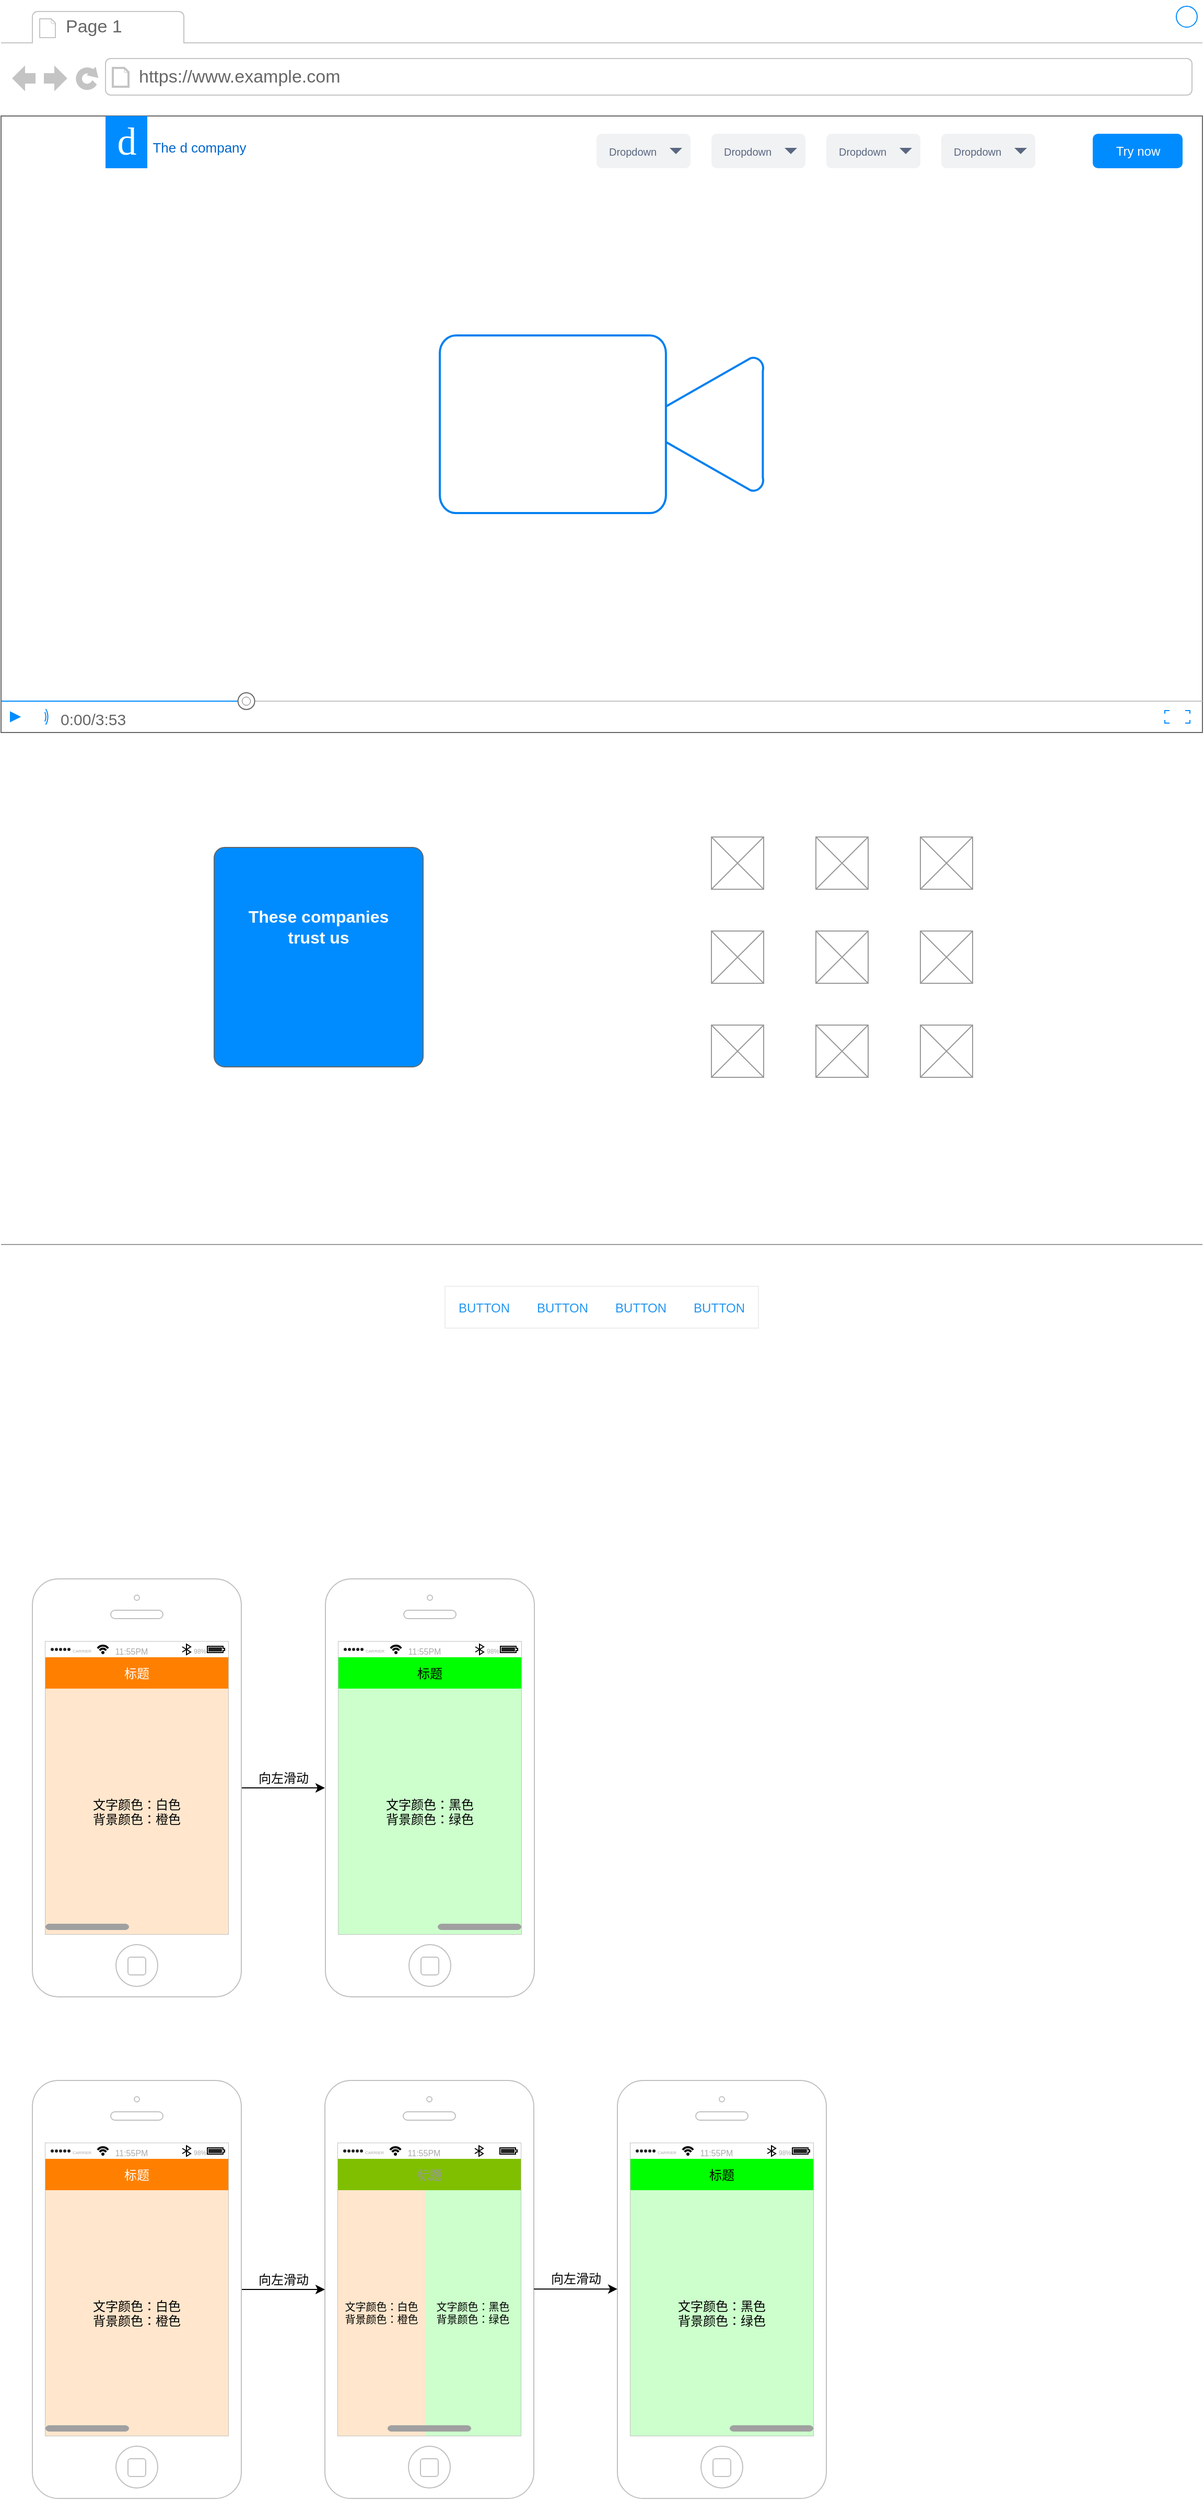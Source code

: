 <mxfile version="13.6.4" type="github">
  <diagram id="piDafpqhtRUU5qUU-vj8" name="Page-1">
    <mxGraphModel dx="655" dy="428" grid="1" gridSize="10" guides="1" tooltips="1" connect="1" arrows="1" fold="1" page="1" pageScale="1" pageWidth="827" pageHeight="1169" math="0" shadow="0">
      <root>
        <mxCell id="0" />
        <mxCell id="1" parent="0" />
        <mxCell id="IhVeS1cEtLcg3cLhbH99-171" value="" style="html=1;verticalLabelPosition=bottom;labelBackgroundColor=#ffffff;verticalAlign=top;shadow=0;dashed=0;strokeWidth=1;shape=mxgraph.ios7.misc.iphone;strokeColor=#c0c0c0;" vertex="1" parent="1">
          <mxGeometry x="320" y="2000" width="200" height="400" as="geometry" />
        </mxCell>
        <mxCell id="8962rQQDY3VNNf6We3Pp-1" value="" style="strokeWidth=1;shadow=0;dashed=0;align=center;html=1;shape=mxgraph.mockup.containers.browserWindow;rSize=0;strokeColor2=#008cff;strokeColor3=#c4c4c4;mainText=,;recursiveResize=0;strokeColor=#FFFFFF;fontColor=#FFFFFF;" parent="1" vertex="1">
          <mxGeometry x="10" y="10" width="1150" height="1330" as="geometry" />
        </mxCell>
        <mxCell id="8962rQQDY3VNNf6We3Pp-2" value="Page 1" style="strokeWidth=1;shadow=0;dashed=0;align=center;html=1;shape=mxgraph.mockup.containers.anchor;fontSize=17;fontColor=#666666;align=left;" parent="8962rQQDY3VNNf6We3Pp-1" vertex="1">
          <mxGeometry x="60" y="12" width="110" height="26" as="geometry" />
        </mxCell>
        <mxCell id="8962rQQDY3VNNf6We3Pp-3" value="https://www.example.com" style="strokeWidth=1;shadow=0;dashed=0;align=center;html=1;shape=mxgraph.mockup.containers.anchor;rSize=0;fontSize=17;fontColor=#666666;align=left;" parent="8962rQQDY3VNNf6We3Pp-1" vertex="1">
          <mxGeometry x="130" y="60" width="250" height="26" as="geometry" />
        </mxCell>
        <mxCell id="8962rQQDY3VNNf6We3Pp-4" value="" style="verticalLabelPosition=bottom;shadow=0;dashed=0;align=center;html=1;verticalAlign=top;strokeWidth=1;shape=mxgraph.mockup.containers.videoPlayer;strokeColor=#666666;strokeColor2=#008cff;strokeColor3=#c4c4c4;textColor=#666666;fillColor2=#008cff;barHeight=30;barPos=20;" parent="8962rQQDY3VNNf6We3Pp-1" vertex="1">
          <mxGeometry y="110" width="1150" height="590" as="geometry" />
        </mxCell>
        <mxCell id="8962rQQDY3VNNf6We3Pp-6" value="Dropdown" style="rounded=1;fillColor=#F1F2F4;strokeColor=none;html=1;fontColor=#596780;align=left;fontSize=10;spacingLeft=10" parent="8962rQQDY3VNNf6We3Pp-1" vertex="1">
          <mxGeometry x="900" y="127" width="90" height="33" as="geometry" />
        </mxCell>
        <mxCell id="8962rQQDY3VNNf6We3Pp-7" value="" style="shape=triangle;direction=south;fillColor=#596780;strokeColor=none;html=1" parent="8962rQQDY3VNNf6We3Pp-6" vertex="1">
          <mxGeometry x="1" y="0.5" width="12" height="6" relative="1" as="geometry">
            <mxPoint x="-20" y="-3" as="offset" />
          </mxGeometry>
        </mxCell>
        <mxCell id="8962rQQDY3VNNf6We3Pp-8" value="Dropdown" style="rounded=1;fillColor=#F1F2F4;strokeColor=none;html=1;fontColor=#596780;align=left;fontSize=10;spacingLeft=10" parent="8962rQQDY3VNNf6We3Pp-1" vertex="1">
          <mxGeometry x="790" y="127" width="90" height="33" as="geometry" />
        </mxCell>
        <mxCell id="8962rQQDY3VNNf6We3Pp-9" value="" style="shape=triangle;direction=south;fillColor=#596780;strokeColor=none;html=1" parent="8962rQQDY3VNNf6We3Pp-8" vertex="1">
          <mxGeometry x="1" y="0.5" width="12" height="6" relative="1" as="geometry">
            <mxPoint x="-20" y="-3" as="offset" />
          </mxGeometry>
        </mxCell>
        <mxCell id="8962rQQDY3VNNf6We3Pp-10" value="Dropdown" style="rounded=1;fillColor=#F1F2F4;strokeColor=none;html=1;fontColor=#596780;align=left;fontSize=10;spacingLeft=10" parent="8962rQQDY3VNNf6We3Pp-1" vertex="1">
          <mxGeometry x="680" y="127" width="90" height="33" as="geometry" />
        </mxCell>
        <mxCell id="8962rQQDY3VNNf6We3Pp-11" value="" style="shape=triangle;direction=south;fillColor=#596780;strokeColor=none;html=1" parent="8962rQQDY3VNNf6We3Pp-10" vertex="1">
          <mxGeometry x="1" y="0.5" width="12" height="6" relative="1" as="geometry">
            <mxPoint x="-20" y="-3" as="offset" />
          </mxGeometry>
        </mxCell>
        <mxCell id="8962rQQDY3VNNf6We3Pp-12" value="Dropdown" style="rounded=1;fillColor=#F1F2F4;strokeColor=none;html=1;fontColor=#596780;align=left;fontSize=10;spacingLeft=10" parent="8962rQQDY3VNNf6We3Pp-1" vertex="1">
          <mxGeometry x="570" y="127" width="90" height="33" as="geometry" />
        </mxCell>
        <mxCell id="8962rQQDY3VNNf6We3Pp-13" value="" style="shape=triangle;direction=south;fillColor=#596780;strokeColor=none;html=1" parent="8962rQQDY3VNNf6We3Pp-12" vertex="1">
          <mxGeometry x="1" y="0.5" width="12" height="6" relative="1" as="geometry">
            <mxPoint x="-20" y="-3" as="offset" />
          </mxGeometry>
        </mxCell>
        <mxCell id="8962rQQDY3VNNf6We3Pp-14" value="Try now" style="rounded=1;align=center;strokeColor=none;html=1;fontColor=#ffffff;fontSize=12;fillColor=#008CFF;" parent="8962rQQDY3VNNf6We3Pp-1" vertex="1">
          <mxGeometry x="1045" y="127" width="86" height="33" as="geometry" />
        </mxCell>
        <mxCell id="8962rQQDY3VNNf6We3Pp-16" value="The d company" style="text;html=1;strokeColor=none;fillColor=none;align=center;verticalAlign=middle;whiteSpace=wrap;rounded=0;fontSize=13;fontColor=#0066CC;" parent="8962rQQDY3VNNf6We3Pp-1" vertex="1">
          <mxGeometry x="140" y="130" width="100" height="20" as="geometry" />
        </mxCell>
        <mxCell id="8962rQQDY3VNNf6We3Pp-17" value="" style="html=1;verticalLabelPosition=bottom;align=center;labelBackgroundColor=#ffffff;verticalAlign=top;strokeWidth=2;strokeColor=#0080F0;shadow=0;dashed=0;shape=mxgraph.ios7.icons.video_conversation;fontSize=13;fontColor=#0066CC;" parent="8962rQQDY3VNNf6We3Pp-1" vertex="1">
          <mxGeometry x="420" y="320" width="310" height="170" as="geometry" />
        </mxCell>
        <mxCell id="8962rQQDY3VNNf6We3Pp-18" value="" style="verticalLabelPosition=bottom;shadow=0;dashed=0;align=center;html=1;verticalAlign=top;strokeWidth=1;shape=mxgraph.mockup.graphics.simpleIcon;strokeColor=#999999;fontSize=13;fontColor=#0066CC;" parent="8962rQQDY3VNNf6We3Pp-1" vertex="1">
          <mxGeometry x="680" y="800" width="50" height="50" as="geometry" />
        </mxCell>
        <mxCell id="8962rQQDY3VNNf6We3Pp-19" value="" style="verticalLabelPosition=bottom;shadow=0;dashed=0;align=center;html=1;verticalAlign=top;strokeWidth=1;shape=mxgraph.mockup.graphics.simpleIcon;strokeColor=#999999;fontSize=13;fontColor=#0066CC;" parent="8962rQQDY3VNNf6We3Pp-1" vertex="1">
          <mxGeometry x="780" y="800" width="50" height="50" as="geometry" />
        </mxCell>
        <mxCell id="8962rQQDY3VNNf6We3Pp-20" value="" style="verticalLabelPosition=bottom;shadow=0;dashed=0;align=center;html=1;verticalAlign=top;strokeWidth=1;shape=mxgraph.mockup.graphics.simpleIcon;strokeColor=#999999;fontSize=13;fontColor=#0066CC;" parent="8962rQQDY3VNNf6We3Pp-1" vertex="1">
          <mxGeometry x="880" y="800" width="50" height="50" as="geometry" />
        </mxCell>
        <mxCell id="8962rQQDY3VNNf6We3Pp-21" value="" style="verticalLabelPosition=bottom;shadow=0;dashed=0;align=center;html=1;verticalAlign=top;strokeWidth=1;shape=mxgraph.mockup.graphics.simpleIcon;strokeColor=#999999;fontSize=13;fontColor=#0066CC;" parent="8962rQQDY3VNNf6We3Pp-1" vertex="1">
          <mxGeometry x="680" y="890" width="50" height="50" as="geometry" />
        </mxCell>
        <mxCell id="8962rQQDY3VNNf6We3Pp-22" value="" style="verticalLabelPosition=bottom;shadow=0;dashed=0;align=center;html=1;verticalAlign=top;strokeWidth=1;shape=mxgraph.mockup.graphics.simpleIcon;strokeColor=#999999;fontSize=13;fontColor=#0066CC;" parent="8962rQQDY3VNNf6We3Pp-1" vertex="1">
          <mxGeometry x="780" y="890" width="50" height="50" as="geometry" />
        </mxCell>
        <mxCell id="8962rQQDY3VNNf6We3Pp-23" value="" style="verticalLabelPosition=bottom;shadow=0;dashed=0;align=center;html=1;verticalAlign=top;strokeWidth=1;shape=mxgraph.mockup.graphics.simpleIcon;strokeColor=#999999;fontSize=13;fontColor=#0066CC;" parent="8962rQQDY3VNNf6We3Pp-1" vertex="1">
          <mxGeometry x="880" y="890" width="50" height="50" as="geometry" />
        </mxCell>
        <mxCell id="8962rQQDY3VNNf6We3Pp-24" value="" style="verticalLabelPosition=bottom;shadow=0;dashed=0;align=center;html=1;verticalAlign=top;strokeWidth=1;shape=mxgraph.mockup.graphics.simpleIcon;strokeColor=#999999;fontSize=13;fontColor=#0066CC;" parent="8962rQQDY3VNNf6We3Pp-1" vertex="1">
          <mxGeometry x="680" y="980" width="50" height="50" as="geometry" />
        </mxCell>
        <mxCell id="8962rQQDY3VNNf6We3Pp-25" value="" style="verticalLabelPosition=bottom;shadow=0;dashed=0;align=center;html=1;verticalAlign=top;strokeWidth=1;shape=mxgraph.mockup.graphics.simpleIcon;strokeColor=#999999;fontSize=13;fontColor=#0066CC;" parent="8962rQQDY3VNNf6We3Pp-1" vertex="1">
          <mxGeometry x="780" y="980" width="50" height="50" as="geometry" />
        </mxCell>
        <mxCell id="8962rQQDY3VNNf6We3Pp-26" value="" style="verticalLabelPosition=bottom;shadow=0;dashed=0;align=center;html=1;verticalAlign=top;strokeWidth=1;shape=mxgraph.mockup.graphics.simpleIcon;strokeColor=#999999;fontSize=13;fontColor=#0066CC;" parent="8962rQQDY3VNNf6We3Pp-1" vertex="1">
          <mxGeometry x="880" y="980" width="50" height="50" as="geometry" />
        </mxCell>
        <mxCell id="8962rQQDY3VNNf6We3Pp-27" value="" style="strokeWidth=1;shadow=0;dashed=0;align=center;html=1;shape=mxgraph.mockup.buttons.multiButton;fillColor=#008cff;strokeColor=#666666;mainText=;subText=;fontSize=13;fontColor=#0066CC;" parent="8962rQQDY3VNNf6We3Pp-1" vertex="1">
          <mxGeometry x="204" y="810" width="200" height="210" as="geometry" />
        </mxCell>
        <mxCell id="8962rQQDY3VNNf6We3Pp-28" value="These companies&lt;br&gt;trust us" style="strokeWidth=1;shadow=0;dashed=0;align=center;html=1;shape=mxgraph.mockup.anchor;fontSize=16;fontColor=#ffffff;fontStyle=1;whiteSpace=wrap;" parent="8962rQQDY3VNNf6We3Pp-27" vertex="1">
          <mxGeometry y="33.6" width="200" height="84" as="geometry" />
        </mxCell>
        <mxCell id="8962rQQDY3VNNf6We3Pp-29" value="" style="strokeWidth=1;shadow=0;dashed=0;align=center;html=1;shape=mxgraph.mockup.anchor;fontSize=12;fontColor=#ffffff;fontStyle=1;whiteSpace=wrap;" parent="8962rQQDY3VNNf6We3Pp-27" vertex="1">
          <mxGeometry y="126" width="200" height="42" as="geometry" />
        </mxCell>
        <mxCell id="8962rQQDY3VNNf6We3Pp-35" value="" style="verticalLabelPosition=bottom;shadow=0;dashed=0;align=center;html=1;verticalAlign=top;strokeWidth=1;shape=mxgraph.mockup.markup.line;strokeColor=#999999;fillColor=#008CFF;fontSize=13;fontColor=#0066CC;" parent="8962rQQDY3VNNf6We3Pp-1" vertex="1">
          <mxGeometry y="1180" width="1150" height="20" as="geometry" />
        </mxCell>
        <mxCell id="8962rQQDY3VNNf6We3Pp-30" value="" style="shape=rect;fillColor=#ffffff;strokeColor=#eeeeee;shadow=0;fontSize=13;fontColor=#0066CC;" parent="8962rQQDY3VNNf6We3Pp-1" vertex="1">
          <mxGeometry x="425" y="1230" width="300" height="40" as="geometry" />
        </mxCell>
        <mxCell id="8962rQQDY3VNNf6We3Pp-31" value="BUTTON" style="shape=rect;strokeColor=none;fillColor=none;fontSize=12;fontColor=#2196F3;dashed=0;" parent="8962rQQDY3VNNf6We3Pp-30" vertex="1">
          <mxGeometry width="75" height="40" as="geometry" />
        </mxCell>
        <mxCell id="8962rQQDY3VNNf6We3Pp-32" value="BUTTON" style="shape=rect;strokeColor=none;fillColor=none;fontSize=12;fontColor=#2196F3;dashed=0;" parent="8962rQQDY3VNNf6We3Pp-30" vertex="1">
          <mxGeometry x="75" width="75" height="40" as="geometry" />
        </mxCell>
        <mxCell id="8962rQQDY3VNNf6We3Pp-33" value="BUTTON" style="shape=rect;strokeColor=none;fillColor=none;fontSize=12;fontColor=#2196F3;dashed=0;" parent="8962rQQDY3VNNf6We3Pp-30" vertex="1">
          <mxGeometry x="150" width="75" height="40" as="geometry" />
        </mxCell>
        <mxCell id="8962rQQDY3VNNf6We3Pp-34" value="BUTTON" style="shape=rect;strokeColor=none;fillColor=none;fontSize=12;fontColor=#2196F3;dashed=0;" parent="8962rQQDY3VNNf6We3Pp-30" vertex="1">
          <mxGeometry x="225" width="75" height="40" as="geometry" />
        </mxCell>
        <mxCell id="8962rQQDY3VNNf6We3Pp-36" value="" style="shape=image;html=1;verticalAlign=top;verticalLabelPosition=bottom;labelBackgroundColor=#ffffff;imageAspect=0;aspect=fixed;image=https://cdn3.iconfinder.com/data/icons/peelicons-vol-1/50/LinkedIn-128.png;fillColor=#008CFF;fontSize=13;fontColor=#0066CC;" parent="8962rQQDY3VNNf6We3Pp-1" vertex="1">
          <mxGeometry x="870" y="1235" width="30" height="30" as="geometry" />
        </mxCell>
        <mxCell id="8962rQQDY3VNNf6We3Pp-37" value="" style="shape=image;html=1;verticalAlign=top;verticalLabelPosition=bottom;labelBackgroundColor=#ffffff;imageAspect=0;aspect=fixed;image=https://cdn3.iconfinder.com/data/icons/peelicons-vol-1/50/Facebook-128.png;fillColor=#008CFF;fontSize=13;fontColor=#0066CC;" parent="8962rQQDY3VNNf6We3Pp-1" vertex="1">
          <mxGeometry x="920" y="1235" width="30" height="30" as="geometry" />
        </mxCell>
        <mxCell id="8962rQQDY3VNNf6We3Pp-38" value="" style="shape=image;html=1;verticalAlign=top;verticalLabelPosition=bottom;labelBackgroundColor=#ffffff;imageAspect=0;aspect=fixed;image=https://cdn3.iconfinder.com/data/icons/peelicons-vol-1/50/Twitter-128.png;fillColor=#008CFF;fontSize=13;fontColor=#0066CC;" parent="8962rQQDY3VNNf6We3Pp-1" vertex="1">
          <mxGeometry x="970" y="1235" width="30" height="30" as="geometry" />
        </mxCell>
        <mxCell id="seymav8gBYocV3_De4xC-2" value="d" style="text;html=1;align=center;verticalAlign=middle;resizable=0;points=[];autosize=1;fontSize=37;fontFamily=Tahoma;fillColor=#008CFF;fontColor=#FFFFFF;" parent="8962rQQDY3VNNf6We3Pp-1" vertex="1">
          <mxGeometry x="100" y="110" width="40" height="50" as="geometry" />
        </mxCell>
        <mxCell id="IhVeS1cEtLcg3cLhbH99-247" style="edgeStyle=orthogonalEdgeStyle;rounded=0;orthogonalLoop=1;jettySize=auto;html=1;fontSize=10;fontColor=#999999;" edge="1" parent="1" source="IhVeS1cEtLcg3cLhbH99-1">
          <mxGeometry relative="1" as="geometry">
            <mxPoint x="320" y="1720" as="targetPoint" />
          </mxGeometry>
        </mxCell>
        <mxCell id="IhVeS1cEtLcg3cLhbH99-248" value="向左滑动" style="edgeLabel;html=1;align=center;verticalAlign=middle;resizable=0;points=[];fontSize=12;" vertex="1" connectable="0" parent="IhVeS1cEtLcg3cLhbH99-247">
          <mxGeometry x="0.25" y="-1" relative="1" as="geometry">
            <mxPoint x="-10" y="-11" as="offset" />
          </mxGeometry>
        </mxCell>
        <mxCell id="IhVeS1cEtLcg3cLhbH99-1" value="" style="html=1;verticalLabelPosition=bottom;labelBackgroundColor=#ffffff;verticalAlign=top;shadow=0;dashed=0;strokeWidth=1;shape=mxgraph.ios7.misc.iphone;strokeColor=#c0c0c0;" vertex="1" parent="1">
          <mxGeometry x="40" y="1520" width="200" height="400" as="geometry" />
        </mxCell>
        <mxCell id="IhVeS1cEtLcg3cLhbH99-21" value="" style="html=1;strokeWidth=1;shadow=0;dashed=0;shape=mxgraph.ios7ui.appBar;fillColor=#ffffff;gradientColor=none;" vertex="1" parent="1">
          <mxGeometry x="52.5" y="1580" width="175" height="15" as="geometry" />
        </mxCell>
        <mxCell id="IhVeS1cEtLcg3cLhbH99-22" value="CARRIER" style="shape=rect;align=left;fontSize=8;spacingLeft=24;fontSize=4;fontColor=#aaaaaa;strokeColor=none;fillColor=none;spacingTop=4;" vertex="1" parent="IhVeS1cEtLcg3cLhbH99-21">
          <mxGeometry y="0.5" width="50" height="13" relative="1" as="geometry">
            <mxPoint y="-6.5" as="offset" />
          </mxGeometry>
        </mxCell>
        <mxCell id="IhVeS1cEtLcg3cLhbH99-23" value="11:55PM" style="shape=rect;fontSize=8;fontColor=#aaaaaa;strokeColor=none;fillColor=none;spacingTop=4;" vertex="1" parent="IhVeS1cEtLcg3cLhbH99-21">
          <mxGeometry x="0.5" y="0.5" width="50" height="13" relative="1" as="geometry">
            <mxPoint x="-30" y="-6.5" as="offset" />
          </mxGeometry>
        </mxCell>
        <mxCell id="IhVeS1cEtLcg3cLhbH99-24" value="98%" style="shape=rect;align=right;fontSize=8;spacingRight=19;fontSize=6;fontColor=#aaaaaa;strokeColor=none;fillColor=none;spacingTop=4;" vertex="1" parent="IhVeS1cEtLcg3cLhbH99-21">
          <mxGeometry x="1" y="0.5" width="45" height="13" relative="1" as="geometry">
            <mxPoint x="-45" y="-6.5" as="offset" />
          </mxGeometry>
        </mxCell>
        <mxCell id="IhVeS1cEtLcg3cLhbH99-25" value="标题" style="shape=rect;strokeColor=none;fillColor=#FF8000;fontColor=#FFFFFF;" vertex="1" parent="1">
          <mxGeometry x="52.5" y="1595" width="175" height="30" as="geometry" />
        </mxCell>
        <mxCell id="IhVeS1cEtLcg3cLhbH99-109" value="" style="html=1;verticalLabelPosition=bottom;labelBackgroundColor=#ffffff;verticalAlign=top;shadow=0;dashed=0;strokeWidth=1;shape=mxgraph.ios7.misc.iphone;strokeColor=#c0c0c0;" vertex="1" parent="1">
          <mxGeometry x="320.5" y="1520" width="200" height="400" as="geometry" />
        </mxCell>
        <mxCell id="IhVeS1cEtLcg3cLhbH99-110" value="" style="html=1;strokeWidth=1;shadow=0;dashed=0;shape=mxgraph.ios7ui.appBar;fillColor=#ffffff;gradientColor=none;" vertex="1" parent="1">
          <mxGeometry x="333" y="1580" width="175" height="15" as="geometry" />
        </mxCell>
        <mxCell id="IhVeS1cEtLcg3cLhbH99-111" value="CARRIER" style="shape=rect;align=left;fontSize=8;spacingLeft=24;fontSize=4;fontColor=#aaaaaa;strokeColor=none;fillColor=none;spacingTop=4;" vertex="1" parent="IhVeS1cEtLcg3cLhbH99-110">
          <mxGeometry y="0.5" width="50" height="13" relative="1" as="geometry">
            <mxPoint y="-6.5" as="offset" />
          </mxGeometry>
        </mxCell>
        <mxCell id="IhVeS1cEtLcg3cLhbH99-112" value="11:55PM" style="shape=rect;fontSize=8;fontColor=#aaaaaa;strokeColor=none;fillColor=none;spacingTop=4;" vertex="1" parent="IhVeS1cEtLcg3cLhbH99-110">
          <mxGeometry x="0.5" y="0.5" width="50" height="13" relative="1" as="geometry">
            <mxPoint x="-30" y="-6.5" as="offset" />
          </mxGeometry>
        </mxCell>
        <mxCell id="IhVeS1cEtLcg3cLhbH99-113" value="98%" style="shape=rect;align=right;fontSize=8;spacingRight=19;fontSize=6;fontColor=#aaaaaa;strokeColor=none;fillColor=none;spacingTop=4;" vertex="1" parent="IhVeS1cEtLcg3cLhbH99-110">
          <mxGeometry x="1" y="0.5" width="45" height="13" relative="1" as="geometry">
            <mxPoint x="-45" y="-6.5" as="offset" />
          </mxGeometry>
        </mxCell>
        <mxCell id="IhVeS1cEtLcg3cLhbH99-172" value="" style="html=1;strokeWidth=1;shadow=0;dashed=0;shape=mxgraph.ios7ui.appBar;fillColor=#ffffff;gradientColor=none;" vertex="1" parent="1">
          <mxGeometry x="332.5" y="2060" width="175" height="15" as="geometry" />
        </mxCell>
        <mxCell id="IhVeS1cEtLcg3cLhbH99-173" value="CARRIER" style="shape=rect;align=left;fontSize=8;spacingLeft=24;fontSize=4;fontColor=#aaaaaa;strokeColor=none;fillColor=none;spacingTop=4;" vertex="1" parent="IhVeS1cEtLcg3cLhbH99-172">
          <mxGeometry y="0.5" width="50" height="13" relative="1" as="geometry">
            <mxPoint y="-6.5" as="offset" />
          </mxGeometry>
        </mxCell>
        <mxCell id="IhVeS1cEtLcg3cLhbH99-174" value="11:55PM" style="shape=rect;fontSize=8;fontColor=#aaaaaa;strokeColor=none;fillColor=none;spacingTop=4;" vertex="1" parent="IhVeS1cEtLcg3cLhbH99-172">
          <mxGeometry x="0.5" y="0.5" width="50" height="13" relative="1" as="geometry">
            <mxPoint x="-30" y="-6.5" as="offset" />
          </mxGeometry>
        </mxCell>
        <mxCell id="IhVeS1cEtLcg3cLhbH99-175" value="98%" style="shape=rect;align=right;fontSize=8;spacingRight=19;fontSize=6;fontColor=#aaaaaa;strokeColor=none;fillColor=none;spacingTop=4;" vertex="1" parent="IhVeS1cEtLcg3cLhbH99-172">
          <mxGeometry x="1" y="0.5" width="45" height="13" relative="1" as="geometry">
            <mxPoint x="124.5" y="3.5" as="offset" />
          </mxGeometry>
        </mxCell>
        <mxCell id="IhVeS1cEtLcg3cLhbH99-176" value="标题" style="shape=rect;strokeColor=none;fillColor=#7fbf00;fontColor=#999999;" vertex="1" parent="1">
          <mxGeometry x="332.5" y="2075" width="175" height="30" as="geometry" />
        </mxCell>
        <mxCell id="IhVeS1cEtLcg3cLhbH99-114" value="标题" style="shape=rect;strokeColor=none;fillColor=#00FF00;" vertex="1" parent="1">
          <mxGeometry x="333" y="1595" width="175" height="30" as="geometry" />
        </mxCell>
        <mxCell id="IhVeS1cEtLcg3cLhbH99-232" value="文字颜色：白色&#xa;背景颜色：橙色" style="shape=rect;strokeColor=none;fillColor=#FFE6CC;" vertex="1" parent="1">
          <mxGeometry x="52.5" y="1625" width="175" height="235" as="geometry" />
        </mxCell>
        <mxCell id="IhVeS1cEtLcg3cLhbH99-234" value="文字颜色：白色&#xa;背景颜色：橙色" style="shape=rect;strokeColor=none;fillColor=#FFE6CC;fontSize=10;" vertex="1" parent="1">
          <mxGeometry x="332.5" y="2105" width="83.5" height="235" as="geometry" />
        </mxCell>
        <mxCell id="IhVeS1cEtLcg3cLhbH99-235" value="文字颜色：黑色&#xa;背景颜色：绿色" style="shape=rect;strokeColor=none;fillColor=#CCFFCC;" vertex="1" parent="1">
          <mxGeometry x="333" y="1625" width="175" height="235" as="geometry" />
        </mxCell>
        <mxCell id="IhVeS1cEtLcg3cLhbH99-240" value="文字颜色：黑色&#xa;背景颜色：绿色" style="shape=rect;strokeColor=none;fillColor=#CCFFCC;fontSize=10;" vertex="1" parent="1">
          <mxGeometry x="416" y="2105" width="91.5" height="235" as="geometry" />
        </mxCell>
        <mxCell id="IhVeS1cEtLcg3cLhbH99-236" value="" style="html=1;verticalLabelPosition=bottom;labelBackgroundColor=#ffffff;verticalAlign=top;shadow=0;dashed=0;strokeWidth=2;shape=mxgraph.ios7.misc.scroll_(horizontal);fillColor=#a0a0a0;fontColor=#000000;" vertex="1" parent="1">
          <mxGeometry x="52.5" y="1850" width="80" height="6" as="geometry" />
        </mxCell>
        <mxCell id="IhVeS1cEtLcg3cLhbH99-237" value="" style="html=1;verticalLabelPosition=bottom;labelBackgroundColor=#ffffff;verticalAlign=top;shadow=0;dashed=0;strokeWidth=2;shape=mxgraph.ios7.misc.scroll_(horizontal);fillColor=#a0a0a0;fontColor=#000000;" vertex="1" parent="1">
          <mxGeometry x="380" y="2330" width="80" height="6" as="geometry" />
        </mxCell>
        <mxCell id="IhVeS1cEtLcg3cLhbH99-238" value="" style="html=1;verticalLabelPosition=bottom;labelBackgroundColor=#ffffff;verticalAlign=top;shadow=0;dashed=0;strokeWidth=2;shape=mxgraph.ios7.misc.scroll_(horizontal);fillColor=#a0a0a0;fontColor=#000000;" vertex="1" parent="1">
          <mxGeometry x="428" y="1850" width="80" height="6" as="geometry" />
        </mxCell>
        <mxCell id="IhVeS1cEtLcg3cLhbH99-249" style="edgeStyle=orthogonalEdgeStyle;rounded=0;orthogonalLoop=1;jettySize=auto;html=1;fontSize=10;fontColor=#999999;" edge="1" parent="1" source="IhVeS1cEtLcg3cLhbH99-251">
          <mxGeometry relative="1" as="geometry">
            <mxPoint x="320" y="2200" as="targetPoint" />
          </mxGeometry>
        </mxCell>
        <mxCell id="IhVeS1cEtLcg3cLhbH99-250" value="向左滑动" style="edgeLabel;html=1;align=center;verticalAlign=middle;resizable=0;points=[];fontSize=12;" vertex="1" connectable="0" parent="IhVeS1cEtLcg3cLhbH99-249">
          <mxGeometry x="0.25" y="-1" relative="1" as="geometry">
            <mxPoint x="-10" y="-11" as="offset" />
          </mxGeometry>
        </mxCell>
        <mxCell id="IhVeS1cEtLcg3cLhbH99-251" value="" style="html=1;verticalLabelPosition=bottom;labelBackgroundColor=#ffffff;verticalAlign=top;shadow=0;dashed=0;strokeWidth=1;shape=mxgraph.ios7.misc.iphone;strokeColor=#c0c0c0;" vertex="1" parent="1">
          <mxGeometry x="40" y="2000" width="200" height="400" as="geometry" />
        </mxCell>
        <mxCell id="IhVeS1cEtLcg3cLhbH99-252" value="" style="html=1;strokeWidth=1;shadow=0;dashed=0;shape=mxgraph.ios7ui.appBar;fillColor=#ffffff;gradientColor=none;" vertex="1" parent="1">
          <mxGeometry x="52.5" y="2060" width="175" height="15" as="geometry" />
        </mxCell>
        <mxCell id="IhVeS1cEtLcg3cLhbH99-253" value="CARRIER" style="shape=rect;align=left;fontSize=8;spacingLeft=24;fontSize=4;fontColor=#aaaaaa;strokeColor=none;fillColor=none;spacingTop=4;" vertex="1" parent="IhVeS1cEtLcg3cLhbH99-252">
          <mxGeometry y="0.5" width="50" height="13" relative="1" as="geometry">
            <mxPoint y="-6.5" as="offset" />
          </mxGeometry>
        </mxCell>
        <mxCell id="IhVeS1cEtLcg3cLhbH99-254" value="11:55PM" style="shape=rect;fontSize=8;fontColor=#aaaaaa;strokeColor=none;fillColor=none;spacingTop=4;" vertex="1" parent="IhVeS1cEtLcg3cLhbH99-252">
          <mxGeometry x="0.5" y="0.5" width="50" height="13" relative="1" as="geometry">
            <mxPoint x="-30" y="-6.5" as="offset" />
          </mxGeometry>
        </mxCell>
        <mxCell id="IhVeS1cEtLcg3cLhbH99-255" value="98%" style="shape=rect;align=right;fontSize=8;spacingRight=19;fontSize=6;fontColor=#aaaaaa;strokeColor=none;fillColor=none;spacingTop=4;" vertex="1" parent="IhVeS1cEtLcg3cLhbH99-252">
          <mxGeometry x="1" y="0.5" width="45" height="13" relative="1" as="geometry">
            <mxPoint x="-45" y="-6.5" as="offset" />
          </mxGeometry>
        </mxCell>
        <mxCell id="IhVeS1cEtLcg3cLhbH99-256" value="标题" style="shape=rect;strokeColor=none;fillColor=#FF8000;fontColor=#FFFFFF;" vertex="1" parent="1">
          <mxGeometry x="52.5" y="2075" width="175" height="30" as="geometry" />
        </mxCell>
        <mxCell id="IhVeS1cEtLcg3cLhbH99-257" value="" style="html=1;verticalLabelPosition=bottom;labelBackgroundColor=#ffffff;verticalAlign=top;shadow=0;dashed=0;strokeWidth=1;shape=mxgraph.ios7.misc.iphone;strokeColor=#c0c0c0;" vertex="1" parent="1">
          <mxGeometry x="600" y="2000" width="200" height="400" as="geometry" />
        </mxCell>
        <mxCell id="IhVeS1cEtLcg3cLhbH99-258" value="" style="html=1;strokeWidth=1;shadow=0;dashed=0;shape=mxgraph.ios7ui.appBar;fillColor=#ffffff;gradientColor=none;" vertex="1" parent="1">
          <mxGeometry x="612.5" y="2060" width="175" height="15" as="geometry" />
        </mxCell>
        <mxCell id="IhVeS1cEtLcg3cLhbH99-259" value="CARRIER" style="shape=rect;align=left;fontSize=8;spacingLeft=24;fontSize=4;fontColor=#aaaaaa;strokeColor=none;fillColor=none;spacingTop=4;" vertex="1" parent="IhVeS1cEtLcg3cLhbH99-258">
          <mxGeometry y="0.5" width="50" height="13" relative="1" as="geometry">
            <mxPoint y="-6.5" as="offset" />
          </mxGeometry>
        </mxCell>
        <mxCell id="IhVeS1cEtLcg3cLhbH99-260" value="11:55PM" style="shape=rect;fontSize=8;fontColor=#aaaaaa;strokeColor=none;fillColor=none;spacingTop=4;" vertex="1" parent="IhVeS1cEtLcg3cLhbH99-258">
          <mxGeometry x="0.5" y="0.5" width="50" height="13" relative="1" as="geometry">
            <mxPoint x="-30" y="-6.5" as="offset" />
          </mxGeometry>
        </mxCell>
        <mxCell id="IhVeS1cEtLcg3cLhbH99-261" value="98%" style="shape=rect;align=right;fontSize=8;spacingRight=19;fontSize=6;fontColor=#aaaaaa;strokeColor=none;fillColor=none;spacingTop=4;" vertex="1" parent="IhVeS1cEtLcg3cLhbH99-258">
          <mxGeometry x="1" y="0.5" width="45" height="13" relative="1" as="geometry">
            <mxPoint x="-45" y="-6.5" as="offset" />
          </mxGeometry>
        </mxCell>
        <mxCell id="IhVeS1cEtLcg3cLhbH99-262" value="标题" style="shape=rect;strokeColor=none;fillColor=#00FF00;" vertex="1" parent="1">
          <mxGeometry x="612.5" y="2075" width="175" height="30" as="geometry" />
        </mxCell>
        <mxCell id="IhVeS1cEtLcg3cLhbH99-263" value="文字颜色：白色&#xa;背景颜色：橙色" style="shape=rect;strokeColor=none;fillColor=#FFE6CC;" vertex="1" parent="1">
          <mxGeometry x="52.5" y="2105" width="175" height="235" as="geometry" />
        </mxCell>
        <mxCell id="IhVeS1cEtLcg3cLhbH99-264" value="文字颜色：黑色&#xa;背景颜色：绿色" style="shape=rect;strokeColor=none;fillColor=#CCFFCC;" vertex="1" parent="1">
          <mxGeometry x="612.5" y="2105" width="175" height="235" as="geometry" />
        </mxCell>
        <mxCell id="IhVeS1cEtLcg3cLhbH99-265" value="" style="html=1;verticalLabelPosition=bottom;labelBackgroundColor=#ffffff;verticalAlign=top;shadow=0;dashed=0;strokeWidth=2;shape=mxgraph.ios7.misc.scroll_(horizontal);fillColor=#a0a0a0;fontColor=#000000;" vertex="1" parent="1">
          <mxGeometry x="52.5" y="2330" width="80" height="6" as="geometry" />
        </mxCell>
        <mxCell id="IhVeS1cEtLcg3cLhbH99-266" value="" style="html=1;verticalLabelPosition=bottom;labelBackgroundColor=#ffffff;verticalAlign=top;shadow=0;dashed=0;strokeWidth=2;shape=mxgraph.ios7.misc.scroll_(horizontal);fillColor=#a0a0a0;fontColor=#000000;" vertex="1" parent="1">
          <mxGeometry x="707.5" y="2330" width="80" height="6" as="geometry" />
        </mxCell>
        <mxCell id="IhVeS1cEtLcg3cLhbH99-267" style="edgeStyle=orthogonalEdgeStyle;rounded=0;orthogonalLoop=1;jettySize=auto;html=1;fontSize=10;fontColor=#999999;" edge="1" parent="1">
          <mxGeometry relative="1" as="geometry">
            <mxPoint x="600" y="2199.58" as="targetPoint" />
            <mxPoint x="520" y="2199.58" as="sourcePoint" />
          </mxGeometry>
        </mxCell>
        <mxCell id="IhVeS1cEtLcg3cLhbH99-268" value="向左滑动" style="edgeLabel;html=1;align=center;verticalAlign=middle;resizable=0;points=[];fontSize=12;" vertex="1" connectable="0" parent="IhVeS1cEtLcg3cLhbH99-267">
          <mxGeometry x="0.25" y="-1" relative="1" as="geometry">
            <mxPoint x="-10" y="-11" as="offset" />
          </mxGeometry>
        </mxCell>
      </root>
    </mxGraphModel>
  </diagram>
</mxfile>
